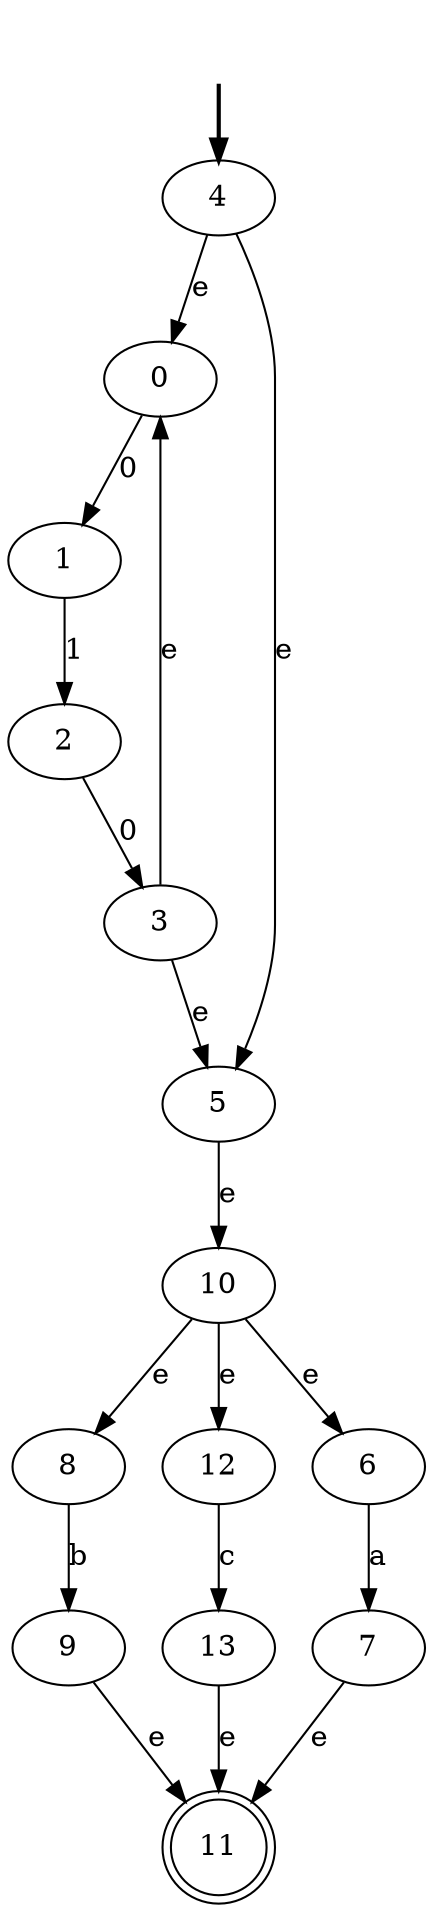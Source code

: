 digraph {
	fake0 [style=invisible]
	1
	2
	4 [root=true]
	9
	13
	0
	8
	3
	12
	11 [shape=doublecircle]
	10
	7
	5
	6
	fake0 -> 4 [style=bold]
	0 -> 1 [label=0]
	1 -> 2 [label=1]
	2 -> 3 [label=0]
	4 -> 5 [label=e]
	4 -> 0 [label=e]
	3 -> 5 [label=e]
	3 -> 0 [label=e]
	6 -> 7 [label=a]
	8 -> 9 [label=b]
	10 -> 12 [label=e]
	10 -> 8 [label=e]
	10 -> 6 [label=e]
	7 -> 11 [label=e]
	9 -> 11 [label=e]
	12 -> 13 [label=c]
	13 -> 11 [label=e]
	5 -> 10 [label=e]
}

